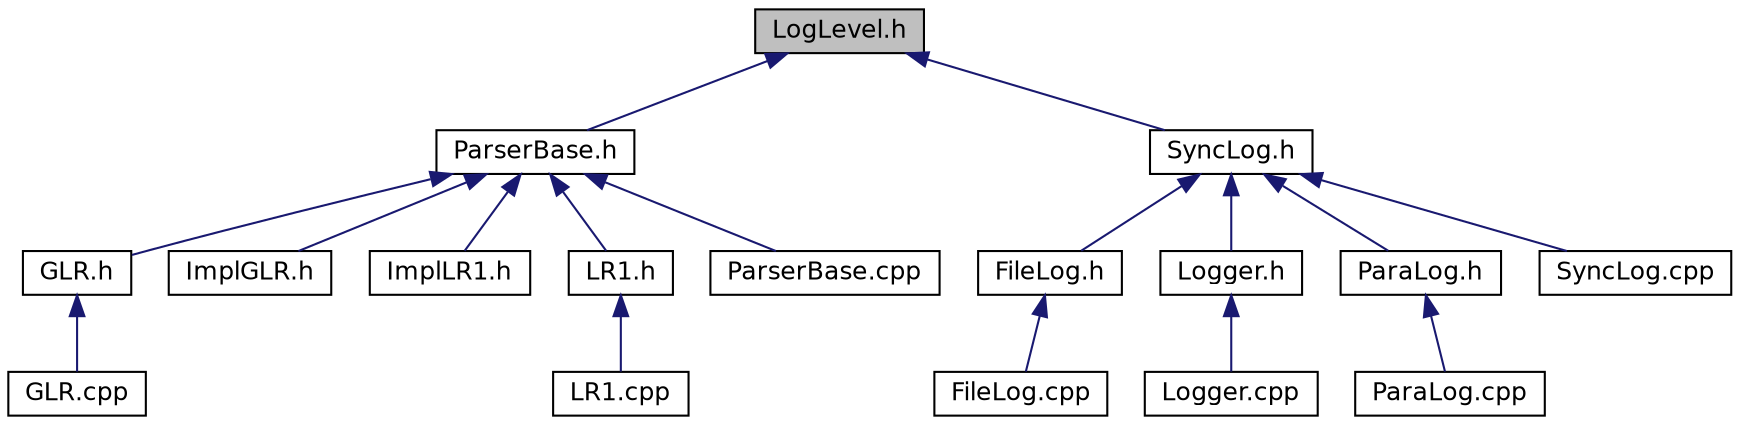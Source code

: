 digraph "LogLevel.h"
{
 // LATEX_PDF_SIZE
  edge [fontname="Helvetica",fontsize="12",labelfontname="Helvetica",labelfontsize="12"];
  node [fontname="Helvetica",fontsize="12",shape=record];
  Node1 [label="LogLevel.h",height=0.2,width=0.4,color="black", fillcolor="grey75", style="filled", fontcolor="black",tooltip=" "];
  Node1 -> Node2 [dir="back",color="midnightblue",fontsize="12",style="solid",fontname="Helvetica"];
  Node2 [label="ParserBase.h",height=0.2,width=0.4,color="black", fillcolor="white", style="filled",URL="$ParserBase_8h.html",tooltip=" "];
  Node2 -> Node3 [dir="back",color="midnightblue",fontsize="12",style="solid",fontname="Helvetica"];
  Node3 [label="GLR.h",height=0.2,width=0.4,color="black", fillcolor="white", style="filled",URL="$GLR_8h.html",tooltip=" "];
  Node3 -> Node4 [dir="back",color="midnightblue",fontsize="12",style="solid",fontname="Helvetica"];
  Node4 [label="GLR.cpp",height=0.2,width=0.4,color="black", fillcolor="white", style="filled",URL="$GLR_8cpp.html",tooltip=" "];
  Node2 -> Node5 [dir="back",color="midnightblue",fontsize="12",style="solid",fontname="Helvetica"];
  Node5 [label="ImplGLR.h",height=0.2,width=0.4,color="black", fillcolor="white", style="filled",URL="$ImplGLR_8h.html",tooltip=" "];
  Node2 -> Node6 [dir="back",color="midnightblue",fontsize="12",style="solid",fontname="Helvetica"];
  Node6 [label="ImplLR1.h",height=0.2,width=0.4,color="black", fillcolor="white", style="filled",URL="$ImplLR1_8h.html",tooltip=" "];
  Node2 -> Node7 [dir="back",color="midnightblue",fontsize="12",style="solid",fontname="Helvetica"];
  Node7 [label="LR1.h",height=0.2,width=0.4,color="black", fillcolor="white", style="filled",URL="$LR1_8h.html",tooltip=" "];
  Node7 -> Node8 [dir="back",color="midnightblue",fontsize="12",style="solid",fontname="Helvetica"];
  Node8 [label="LR1.cpp",height=0.2,width=0.4,color="black", fillcolor="white", style="filled",URL="$LR1_8cpp.html",tooltip=" "];
  Node2 -> Node9 [dir="back",color="midnightblue",fontsize="12",style="solid",fontname="Helvetica"];
  Node9 [label="ParserBase.cpp",height=0.2,width=0.4,color="black", fillcolor="white", style="filled",URL="$ParserBase_8cpp.html",tooltip=" "];
  Node1 -> Node10 [dir="back",color="midnightblue",fontsize="12",style="solid",fontname="Helvetica"];
  Node10 [label="SyncLog.h",height=0.2,width=0.4,color="black", fillcolor="white", style="filled",URL="$SyncLog_8h.html",tooltip=" "];
  Node10 -> Node11 [dir="back",color="midnightblue",fontsize="12",style="solid",fontname="Helvetica"];
  Node11 [label="FileLog.h",height=0.2,width=0.4,color="black", fillcolor="white", style="filled",URL="$FileLog_8h.html",tooltip=" "];
  Node11 -> Node12 [dir="back",color="midnightblue",fontsize="12",style="solid",fontname="Helvetica"];
  Node12 [label="FileLog.cpp",height=0.2,width=0.4,color="black", fillcolor="white", style="filled",URL="$FileLog_8cpp.html",tooltip=" "];
  Node10 -> Node13 [dir="back",color="midnightblue",fontsize="12",style="solid",fontname="Helvetica"];
  Node13 [label="Logger.h",height=0.2,width=0.4,color="black", fillcolor="white", style="filled",URL="$Logger_8h.html",tooltip=" "];
  Node13 -> Node14 [dir="back",color="midnightblue",fontsize="12",style="solid",fontname="Helvetica"];
  Node14 [label="Logger.cpp",height=0.2,width=0.4,color="black", fillcolor="white", style="filled",URL="$Logger_8cpp.html",tooltip=" "];
  Node10 -> Node15 [dir="back",color="midnightblue",fontsize="12",style="solid",fontname="Helvetica"];
  Node15 [label="ParaLog.h",height=0.2,width=0.4,color="black", fillcolor="white", style="filled",URL="$ParaLog_8h.html",tooltip=" "];
  Node15 -> Node16 [dir="back",color="midnightblue",fontsize="12",style="solid",fontname="Helvetica"];
  Node16 [label="ParaLog.cpp",height=0.2,width=0.4,color="black", fillcolor="white", style="filled",URL="$ParaLog_8cpp.html",tooltip=" "];
  Node10 -> Node17 [dir="back",color="midnightblue",fontsize="12",style="solid",fontname="Helvetica"];
  Node17 [label="SyncLog.cpp",height=0.2,width=0.4,color="black", fillcolor="white", style="filled",URL="$SyncLog_8cpp.html",tooltip=" "];
}
